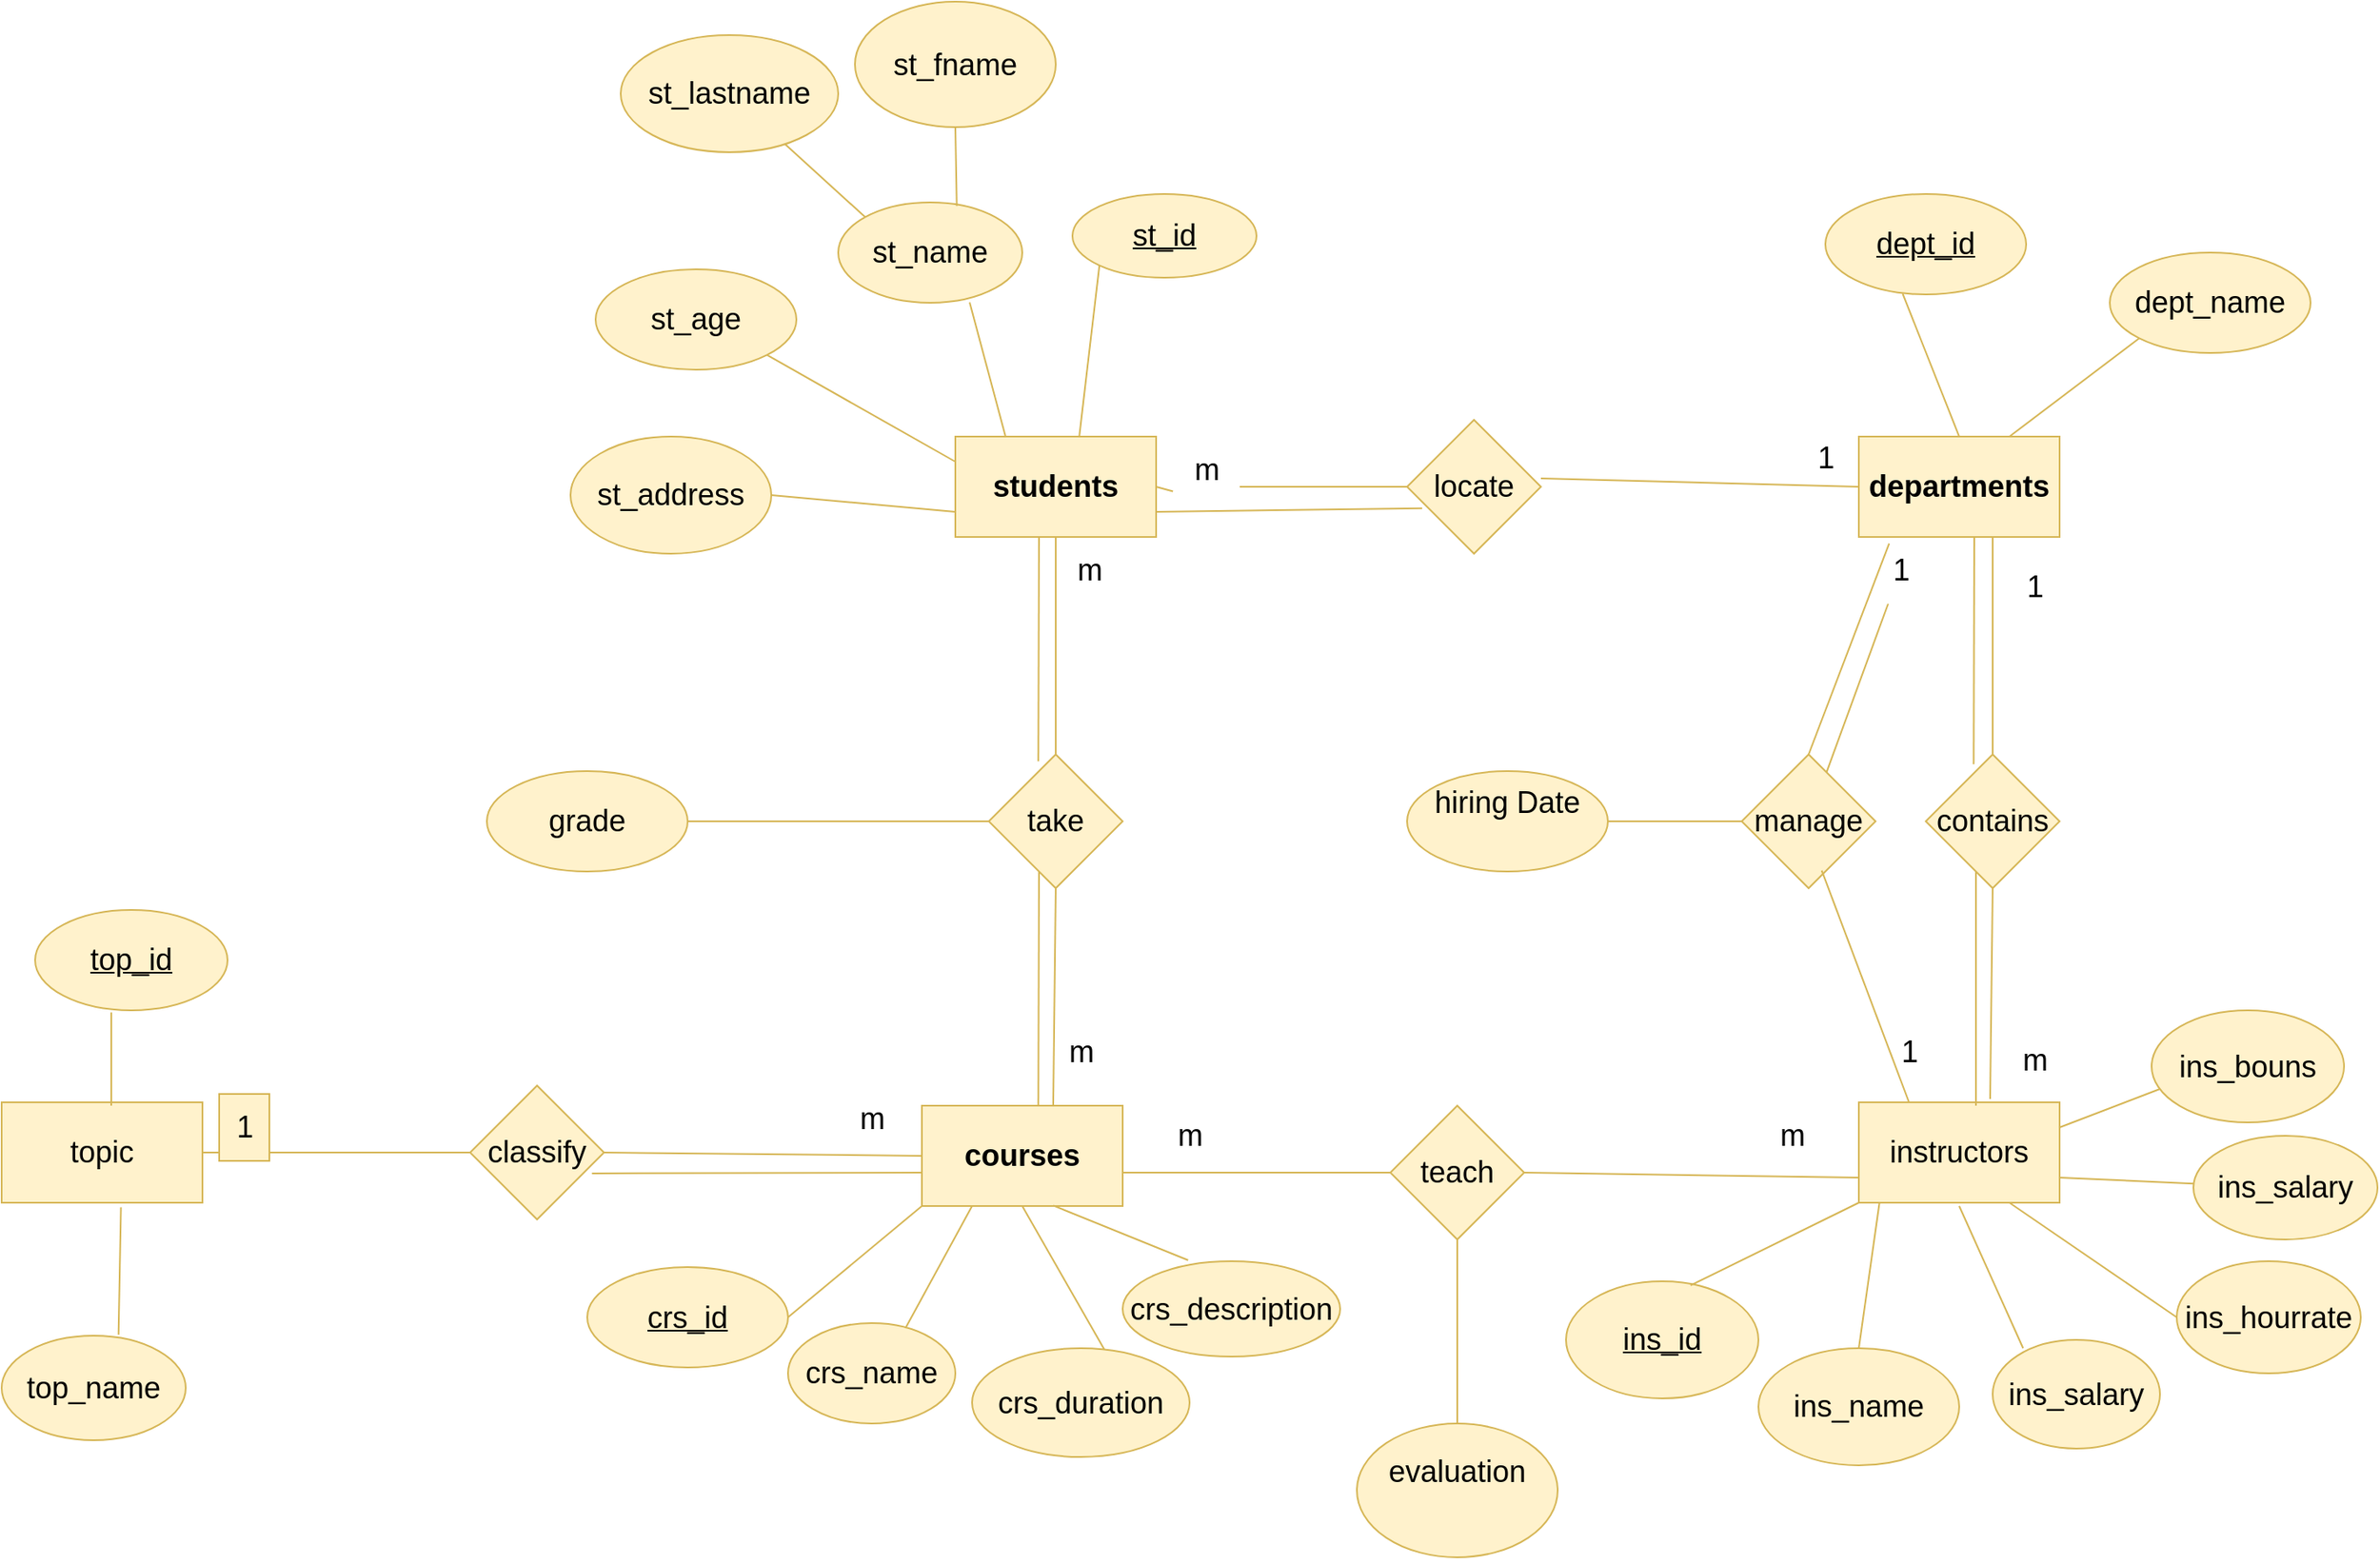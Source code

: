 <mxfile version="21.6.6" type="github">
  <diagram name="Page-1" id="f0Zp_-EydIwDWi3Y2i1f">
    <mxGraphModel dx="1642" dy="1534" grid="1" gridSize="10" guides="1" tooltips="1" connect="1" arrows="1" fold="1" page="1" pageScale="1" pageWidth="850" pageHeight="1100" math="0" shadow="0">
      <root>
        <mxCell id="0" />
        <mxCell id="1" parent="0" />
        <mxCell id="eWxijm7cbxG42qx3YV4Q-1" value="&lt;font style=&quot;font-size: 18px;&quot;&gt;&lt;b style=&quot;font-size: 18px;&quot;&gt;students&lt;/b&gt;&lt;/font&gt;" style="rounded=0;whiteSpace=wrap;html=1;fontSize=18;fillColor=#fff2cc;strokeColor=#d6b656;" parent="1" vertex="1">
          <mxGeometry x="60" y="120" width="120" height="60" as="geometry" />
        </mxCell>
        <mxCell id="eWxijm7cbxG42qx3YV4Q-2" value="&lt;font style=&quot;font-size: 18px;&quot;&gt;&lt;b style=&quot;font-size: 18px;&quot;&gt;departments&lt;/b&gt;&lt;/font&gt;" style="rounded=0;whiteSpace=wrap;html=1;fontSize=18;fillColor=#fff2cc;strokeColor=#d6b656;" parent="1" vertex="1">
          <mxGeometry x="600" y="120" width="120" height="60" as="geometry" />
        </mxCell>
        <mxCell id="eWxijm7cbxG42qx3YV4Q-3" value="st_address" style="ellipse;whiteSpace=wrap;html=1;fontSize=18;fillColor=#fff2cc;strokeColor=#d6b656;" parent="1" vertex="1">
          <mxGeometry x="-170" y="120" width="120" height="70" as="geometry" />
        </mxCell>
        <mxCell id="eWxijm7cbxG42qx3YV4Q-4" value="st_age" style="ellipse;whiteSpace=wrap;html=1;fontSize=18;fillColor=#fff2cc;strokeColor=#d6b656;" parent="1" vertex="1">
          <mxGeometry x="-155" y="20" width="120" height="60" as="geometry" />
        </mxCell>
        <mxCell id="eWxijm7cbxG42qx3YV4Q-5" value="st_fname" style="ellipse;whiteSpace=wrap;html=1;fontSize=18;fillColor=#fff2cc;strokeColor=#d6b656;" parent="1" vertex="1">
          <mxGeometry y="-140" width="120" height="75" as="geometry" />
        </mxCell>
        <mxCell id="eWxijm7cbxG42qx3YV4Q-6" value="st_lastname" style="ellipse;whiteSpace=wrap;html=1;fontSize=18;fillColor=#fff2cc;strokeColor=#d6b656;" parent="1" vertex="1">
          <mxGeometry x="-140" y="-120" width="130" height="70" as="geometry" />
        </mxCell>
        <mxCell id="eWxijm7cbxG42qx3YV4Q-7" value="st_name" style="ellipse;whiteSpace=wrap;html=1;fontSize=18;fillColor=#fff2cc;strokeColor=#d6b656;" parent="1" vertex="1">
          <mxGeometry x="-10" y="-20" width="110" height="60" as="geometry" />
        </mxCell>
        <mxCell id="eWxijm7cbxG42qx3YV4Q-8" value="&lt;u style=&quot;font-size: 18px;&quot;&gt;st_id&lt;/u&gt;" style="ellipse;whiteSpace=wrap;html=1;fontSize=18;fillColor=#fff2cc;strokeColor=#d6b656;" parent="1" vertex="1">
          <mxGeometry x="130" y="-25" width="110" height="50" as="geometry" />
        </mxCell>
        <mxCell id="eWxijm7cbxG42qx3YV4Q-9" value="" style="endArrow=none;html=1;rounded=0;exitX=1;exitY=0.5;exitDx=0;exitDy=0;entryX=0;entryY=0.75;entryDx=0;entryDy=0;fontSize=18;fillColor=#fff2cc;strokeColor=#d6b656;" parent="1" source="eWxijm7cbxG42qx3YV4Q-3" target="eWxijm7cbxG42qx3YV4Q-1" edge="1">
          <mxGeometry width="50" height="50" relative="1" as="geometry">
            <mxPoint x="10" y="190" as="sourcePoint" />
            <mxPoint x="60" y="140" as="targetPoint" />
          </mxGeometry>
        </mxCell>
        <mxCell id="eWxijm7cbxG42qx3YV4Q-10" value="" style="endArrow=none;html=1;rounded=0;exitX=1;exitY=1;exitDx=0;exitDy=0;entryX=0;entryY=0.25;entryDx=0;entryDy=0;fontSize=18;fillColor=#fff2cc;strokeColor=#d6b656;" parent="1" source="eWxijm7cbxG42qx3YV4Q-4" target="eWxijm7cbxG42qx3YV4Q-1" edge="1">
          <mxGeometry width="50" height="50" relative="1" as="geometry">
            <mxPoint x="-10" y="195" as="sourcePoint" />
            <mxPoint x="70" y="175" as="targetPoint" />
          </mxGeometry>
        </mxCell>
        <mxCell id="eWxijm7cbxG42qx3YV4Q-11" value="" style="endArrow=none;html=1;rounded=0;entryX=0;entryY=0;entryDx=0;entryDy=0;fontSize=18;fillColor=#fff2cc;strokeColor=#d6b656;" parent="1" source="eWxijm7cbxG42qx3YV4Q-6" target="eWxijm7cbxG42qx3YV4Q-7" edge="1">
          <mxGeometry width="50" height="50" relative="1" as="geometry">
            <mxPoint y="205" as="sourcePoint" />
            <mxPoint x="6" y="29" as="targetPoint" />
          </mxGeometry>
        </mxCell>
        <mxCell id="eWxijm7cbxG42qx3YV4Q-12" value="" style="endArrow=none;html=1;rounded=0;entryX=0.5;entryY=1;entryDx=0;entryDy=0;exitX=0.644;exitY=0.035;exitDx=0;exitDy=0;exitPerimeter=0;fontSize=18;fillColor=#fff2cc;strokeColor=#d6b656;" parent="1" source="eWxijm7cbxG42qx3YV4Q-7" target="eWxijm7cbxG42qx3YV4Q-5" edge="1">
          <mxGeometry width="50" height="50" relative="1" as="geometry">
            <mxPoint x="60" y="40" as="sourcePoint" />
            <mxPoint x="110" y="-10" as="targetPoint" />
          </mxGeometry>
        </mxCell>
        <mxCell id="eWxijm7cbxG42qx3YV4Q-13" value="" style="endArrow=none;html=1;rounded=0;exitX=0.25;exitY=0;exitDx=0;exitDy=0;entryX=0.714;entryY=0.995;entryDx=0;entryDy=0;entryPerimeter=0;fontSize=18;fillColor=#fff2cc;strokeColor=#d6b656;" parent="1" source="eWxijm7cbxG42qx3YV4Q-1" target="eWxijm7cbxG42qx3YV4Q-7" edge="1">
          <mxGeometry width="50" height="50" relative="1" as="geometry">
            <mxPoint x="20" y="130" as="sourcePoint" />
            <mxPoint x="70" y="80" as="targetPoint" />
          </mxGeometry>
        </mxCell>
        <mxCell id="eWxijm7cbxG42qx3YV4Q-14" value="" style="endArrow=none;html=1;rounded=0;exitX=0.617;exitY=0.004;exitDx=0;exitDy=0;exitPerimeter=0;entryX=0;entryY=1;entryDx=0;entryDy=0;fontSize=18;fillColor=#fff2cc;strokeColor=#d6b656;" parent="1" source="eWxijm7cbxG42qx3YV4Q-1" target="eWxijm7cbxG42qx3YV4Q-8" edge="1">
          <mxGeometry width="50" height="50" relative="1" as="geometry">
            <mxPoint x="140" y="110" as="sourcePoint" />
            <mxPoint x="190" y="60" as="targetPoint" />
          </mxGeometry>
        </mxCell>
        <mxCell id="eWxijm7cbxG42qx3YV4Q-15" value="&lt;u style=&quot;font-size: 18px;&quot;&gt;dept_id&lt;/u&gt;" style="ellipse;whiteSpace=wrap;html=1;fontSize=18;fillColor=#fff2cc;strokeColor=#d6b656;" parent="1" vertex="1">
          <mxGeometry x="580" y="-25" width="120" height="60" as="geometry" />
        </mxCell>
        <mxCell id="eWxijm7cbxG42qx3YV4Q-16" value="dept_name" style="ellipse;whiteSpace=wrap;html=1;fontSize=18;fillColor=#fff2cc;strokeColor=#d6b656;" parent="1" vertex="1">
          <mxGeometry x="750" y="10" width="120" height="60" as="geometry" />
        </mxCell>
        <mxCell id="eWxijm7cbxG42qx3YV4Q-17" value="" style="endArrow=none;html=1;rounded=0;exitX=0.5;exitY=0;exitDx=0;exitDy=0;entryX=0.385;entryY=0.992;entryDx=0;entryDy=0;entryPerimeter=0;fontSize=18;fillColor=#fff2cc;strokeColor=#d6b656;" parent="1" source="eWxijm7cbxG42qx3YV4Q-2" target="eWxijm7cbxG42qx3YV4Q-15" edge="1">
          <mxGeometry width="50" height="50" relative="1" as="geometry">
            <mxPoint x="570" y="80" as="sourcePoint" />
            <mxPoint x="620" y="30" as="targetPoint" />
          </mxGeometry>
        </mxCell>
        <mxCell id="eWxijm7cbxG42qx3YV4Q-18" value="" style="endArrow=none;html=1;rounded=0;entryX=0;entryY=1;entryDx=0;entryDy=0;exitX=0.75;exitY=0;exitDx=0;exitDy=0;fontSize=18;fillColor=#fff2cc;strokeColor=#d6b656;" parent="1" source="eWxijm7cbxG42qx3YV4Q-2" target="eWxijm7cbxG42qx3YV4Q-16" edge="1">
          <mxGeometry width="50" height="50" relative="1" as="geometry">
            <mxPoint x="710" y="120" as="sourcePoint" />
            <mxPoint x="760" y="70" as="targetPoint" />
          </mxGeometry>
        </mxCell>
        <mxCell id="eWxijm7cbxG42qx3YV4Q-19" value="&lt;font style=&quot;font-size: 18px;&quot;&gt;&lt;b style=&quot;font-size: 18px;&quot;&gt;courses&lt;/b&gt;&lt;/font&gt;" style="rounded=0;whiteSpace=wrap;html=1;fontSize=18;fillColor=#fff2cc;strokeColor=#d6b656;" parent="1" vertex="1">
          <mxGeometry x="40" y="520" width="120" height="60" as="geometry" />
        </mxCell>
        <mxCell id="eWxijm7cbxG42qx3YV4Q-20" value="&lt;u style=&quot;font-size: 18px;&quot;&gt;crs_id&lt;/u&gt;" style="ellipse;whiteSpace=wrap;html=1;fontSize=18;fillColor=#fff2cc;strokeColor=#d6b656;" parent="1" vertex="1">
          <mxGeometry x="-160" y="616.5" width="120" height="60" as="geometry" />
        </mxCell>
        <mxCell id="eWxijm7cbxG42qx3YV4Q-21" value="crs_name" style="ellipse;whiteSpace=wrap;html=1;fontSize=18;fillColor=#fff2cc;strokeColor=#d6b656;" parent="1" vertex="1">
          <mxGeometry x="-40" y="650" width="100" height="60" as="geometry" />
        </mxCell>
        <mxCell id="eWxijm7cbxG42qx3YV4Q-22" value="crs_duration" style="ellipse;whiteSpace=wrap;html=1;fontSize=18;fillColor=#fff2cc;strokeColor=#d6b656;" parent="1" vertex="1">
          <mxGeometry x="70" y="665" width="130" height="65" as="geometry" />
        </mxCell>
        <mxCell id="eWxijm7cbxG42qx3YV4Q-23" value="crs_description" style="ellipse;whiteSpace=wrap;html=1;fontSize=18;fillColor=#fff2cc;strokeColor=#d6b656;" parent="1" vertex="1">
          <mxGeometry x="160" y="613" width="130" height="57" as="geometry" />
        </mxCell>
        <mxCell id="eWxijm7cbxG42qx3YV4Q-24" value="" style="endArrow=none;html=1;rounded=0;exitX=1;exitY=0.5;exitDx=0;exitDy=0;entryX=0;entryY=1;entryDx=0;entryDy=0;fontSize=18;fillColor=#fff2cc;strokeColor=#d6b656;" parent="1" source="eWxijm7cbxG42qx3YV4Q-20" target="eWxijm7cbxG42qx3YV4Q-19" edge="1">
          <mxGeometry width="50" height="50" relative="1" as="geometry">
            <mxPoint y="590" as="sourcePoint" />
            <mxPoint x="50" y="540" as="targetPoint" />
          </mxGeometry>
        </mxCell>
        <mxCell id="eWxijm7cbxG42qx3YV4Q-25" value="" style="endArrow=none;html=1;rounded=0;entryX=0.25;entryY=1;entryDx=0;entryDy=0;exitX=0.702;exitY=0.05;exitDx=0;exitDy=0;exitPerimeter=0;fontSize=18;fillColor=#fff2cc;strokeColor=#d6b656;" parent="1" source="eWxijm7cbxG42qx3YV4Q-21" target="eWxijm7cbxG42qx3YV4Q-19" edge="1">
          <mxGeometry width="50" height="50" relative="1" as="geometry">
            <mxPoint x="-50" y="640" as="sourcePoint" />
            <mxPoint y="590" as="targetPoint" />
          </mxGeometry>
        </mxCell>
        <mxCell id="eWxijm7cbxG42qx3YV4Q-26" value="" style="endArrow=none;html=1;rounded=0;entryX=0.5;entryY=1;entryDx=0;entryDy=0;exitX=0.608;exitY=0.012;exitDx=0;exitDy=0;exitPerimeter=0;fontSize=18;fillColor=#fff2cc;strokeColor=#d6b656;" parent="1" source="eWxijm7cbxG42qx3YV4Q-22" target="eWxijm7cbxG42qx3YV4Q-19" edge="1">
          <mxGeometry width="50" height="50" relative="1" as="geometry">
            <mxPoint x="50" y="680" as="sourcePoint" />
            <mxPoint x="100" y="630" as="targetPoint" />
          </mxGeometry>
        </mxCell>
        <mxCell id="eWxijm7cbxG42qx3YV4Q-27" value="" style="endArrow=none;html=1;rounded=0;exitX=0.301;exitY=-0.011;exitDx=0;exitDy=0;exitPerimeter=0;entryX=0.654;entryY=0.995;entryDx=0;entryDy=0;entryPerimeter=0;fontSize=18;fillColor=#fff2cc;strokeColor=#d6b656;" parent="1" source="eWxijm7cbxG42qx3YV4Q-23" target="eWxijm7cbxG42qx3YV4Q-19" edge="1">
          <mxGeometry width="50" height="50" relative="1" as="geometry">
            <mxPoint x="80" y="630" as="sourcePoint" />
            <mxPoint x="130" y="580" as="targetPoint" />
          </mxGeometry>
        </mxCell>
        <mxCell id="eWxijm7cbxG42qx3YV4Q-28" value="take" style="rhombus;whiteSpace=wrap;html=1;fontSize=18;fillColor=#fff2cc;strokeColor=#d6b656;" parent="1" vertex="1">
          <mxGeometry x="80" y="310" width="80" height="80" as="geometry" />
        </mxCell>
        <mxCell id="eWxijm7cbxG42qx3YV4Q-29" value="" style="endArrow=none;html=1;rounded=0;exitX=0.5;exitY=0;exitDx=0;exitDy=0;fontSize=18;fillColor=#fff2cc;strokeColor=#d6b656;" parent="1" source="eWxijm7cbxG42qx3YV4Q-28" edge="1">
          <mxGeometry width="50" height="50" relative="1" as="geometry">
            <mxPoint x="70" y="230" as="sourcePoint" />
            <mxPoint x="120" y="180" as="targetPoint" />
          </mxGeometry>
        </mxCell>
        <mxCell id="eWxijm7cbxG42qx3YV4Q-30" value="" style="endArrow=none;html=1;rounded=0;exitX=0.654;exitY=0.009;exitDx=0;exitDy=0;exitPerimeter=0;entryX=0.5;entryY=1;entryDx=0;entryDy=0;fontSize=18;fillColor=#fff2cc;strokeColor=#d6b656;" parent="1" source="eWxijm7cbxG42qx3YV4Q-19" target="eWxijm7cbxG42qx3YV4Q-28" edge="1">
          <mxGeometry width="50" height="50" relative="1" as="geometry">
            <mxPoint x="60" y="440" as="sourcePoint" />
            <mxPoint x="110" y="390" as="targetPoint" />
          </mxGeometry>
        </mxCell>
        <mxCell id="eWxijm7cbxG42qx3YV4Q-31" value="m" style="text;html=1;align=center;verticalAlign=middle;resizable=0;points=[];autosize=1;fontSize=18;" parent="1" vertex="1">
          <mxGeometry x="115" y="468" width="40" height="40" as="geometry" />
        </mxCell>
        <mxCell id="eWxijm7cbxG42qx3YV4Q-32" value="m" style="text;html=1;align=center;verticalAlign=middle;resizable=0;points=[];autosize=1;fontSize=18;" parent="1" vertex="1">
          <mxGeometry x="120" y="180" width="40" height="40" as="geometry" />
        </mxCell>
        <mxCell id="eWxijm7cbxG42qx3YV4Q-33" value="grade" style="ellipse;whiteSpace=wrap;html=1;fontSize=18;fillColor=#fff2cc;strokeColor=#d6b656;" parent="1" vertex="1">
          <mxGeometry x="-220" y="320" width="120" height="60" as="geometry" />
        </mxCell>
        <mxCell id="eWxijm7cbxG42qx3YV4Q-34" value="" style="endArrow=none;html=1;rounded=0;entryX=0;entryY=0.5;entryDx=0;entryDy=0;exitX=1;exitY=0.5;exitDx=0;exitDy=0;fontSize=18;fillColor=#fff2cc;strokeColor=#d6b656;" parent="1" source="eWxijm7cbxG42qx3YV4Q-33" target="eWxijm7cbxG42qx3YV4Q-28" edge="1">
          <mxGeometry width="50" height="50" relative="1" as="geometry">
            <mxPoint x="-100" y="360" as="sourcePoint" />
            <mxPoint x="-50" y="310" as="targetPoint" />
          </mxGeometry>
        </mxCell>
        <mxCell id="eWxijm7cbxG42qx3YV4Q-35" value="instructors" style="rounded=0;whiteSpace=wrap;html=1;fontSize=18;fillColor=#fff2cc;strokeColor=#d6b656;" parent="1" vertex="1">
          <mxGeometry x="600" y="518" width="120" height="60" as="geometry" />
        </mxCell>
        <mxCell id="eWxijm7cbxG42qx3YV4Q-36" value="&lt;u style=&quot;font-size: 18px;&quot;&gt;ins_id&lt;/u&gt;" style="ellipse;whiteSpace=wrap;html=1;fontSize=18;fillColor=#fff2cc;strokeColor=#d6b656;" parent="1" vertex="1">
          <mxGeometry x="425" y="625" width="115" height="70" as="geometry" />
        </mxCell>
        <mxCell id="eWxijm7cbxG42qx3YV4Q-37" value="ins_name" style="ellipse;whiteSpace=wrap;html=1;fontSize=18;fillColor=#fff2cc;strokeColor=#d6b656;" parent="1" vertex="1">
          <mxGeometry x="540" y="665" width="120" height="70" as="geometry" />
        </mxCell>
        <mxCell id="eWxijm7cbxG42qx3YV4Q-38" value="ins_salary" style="ellipse;whiteSpace=wrap;html=1;fontSize=18;fillColor=#fff2cc;strokeColor=#d6b656;" parent="1" vertex="1">
          <mxGeometry x="800" y="538" width="110" height="62" as="geometry" />
        </mxCell>
        <mxCell id="eWxijm7cbxG42qx3YV4Q-39" value="ins_bouns" style="ellipse;whiteSpace=wrap;html=1;fontSize=18;fillColor=#fff2cc;strokeColor=#d6b656;" parent="1" vertex="1">
          <mxGeometry x="775" y="463" width="115" height="67" as="geometry" />
        </mxCell>
        <mxCell id="eWxijm7cbxG42qx3YV4Q-40" value="ins_hourrate" style="ellipse;whiteSpace=wrap;html=1;fontSize=18;fillColor=#fff2cc;strokeColor=#d6b656;" parent="1" vertex="1">
          <mxGeometry x="790" y="613" width="110" height="67" as="geometry" />
        </mxCell>
        <mxCell id="eWxijm7cbxG42qx3YV4Q-41" value="ins_salary" style="ellipse;whiteSpace=wrap;html=1;fontSize=18;fillColor=#fff2cc;strokeColor=#d6b656;" parent="1" vertex="1">
          <mxGeometry x="680" y="660" width="100" height="65" as="geometry" />
        </mxCell>
        <mxCell id="eWxijm7cbxG42qx3YV4Q-43" value="" style="endArrow=none;html=1;rounded=0;exitX=0.647;exitY=0.035;exitDx=0;exitDy=0;exitPerimeter=0;entryX=0;entryY=1;entryDx=0;entryDy=0;fontSize=18;fillColor=#fff2cc;strokeColor=#d6b656;" parent="1" source="eWxijm7cbxG42qx3YV4Q-36" target="eWxijm7cbxG42qx3YV4Q-35" edge="1">
          <mxGeometry width="50" height="50" relative="1" as="geometry">
            <mxPoint x="550" y="610" as="sourcePoint" />
            <mxPoint x="600" y="560" as="targetPoint" />
          </mxGeometry>
        </mxCell>
        <mxCell id="eWxijm7cbxG42qx3YV4Q-44" value="" style="endArrow=none;html=1;rounded=0;entryX=0.103;entryY=0.998;entryDx=0;entryDy=0;entryPerimeter=0;exitX=0.5;exitY=0;exitDx=0;exitDy=0;fontSize=18;fillColor=#fff2cc;strokeColor=#d6b656;" parent="1" source="eWxijm7cbxG42qx3YV4Q-37" target="eWxijm7cbxG42qx3YV4Q-35" edge="1">
          <mxGeometry width="50" height="50" relative="1" as="geometry">
            <mxPoint x="600" y="660" as="sourcePoint" />
            <mxPoint x="650" y="620" as="targetPoint" />
          </mxGeometry>
        </mxCell>
        <mxCell id="eWxijm7cbxG42qx3YV4Q-45" value="" style="endArrow=none;html=1;rounded=0;exitX=0.182;exitY=0.077;exitDx=0;exitDy=0;exitPerimeter=0;fontSize=18;fillColor=#fff2cc;strokeColor=#d6b656;" parent="1" source="eWxijm7cbxG42qx3YV4Q-41" edge="1">
          <mxGeometry width="50" height="50" relative="1" as="geometry">
            <mxPoint x="610" y="630" as="sourcePoint" />
            <mxPoint x="660" y="580" as="targetPoint" />
          </mxGeometry>
        </mxCell>
        <mxCell id="eWxijm7cbxG42qx3YV4Q-46" value="" style="endArrow=none;html=1;rounded=0;exitX=0;exitY=0.5;exitDx=0;exitDy=0;entryX=0.75;entryY=1;entryDx=0;entryDy=0;fontSize=18;fillColor=#fff2cc;strokeColor=#d6b656;" parent="1" source="eWxijm7cbxG42qx3YV4Q-40" target="eWxijm7cbxG42qx3YV4Q-35" edge="1">
          <mxGeometry width="50" height="50" relative="1" as="geometry">
            <mxPoint x="660" y="630" as="sourcePoint" />
            <mxPoint x="710" y="580" as="targetPoint" />
          </mxGeometry>
        </mxCell>
        <mxCell id="eWxijm7cbxG42qx3YV4Q-47" value="" style="endArrow=none;html=1;rounded=0;exitX=1;exitY=0.25;exitDx=0;exitDy=0;fontSize=18;fillColor=#fff2cc;strokeColor=#d6b656;" parent="1" source="eWxijm7cbxG42qx3YV4Q-35" edge="1">
          <mxGeometry width="50" height="50" relative="1" as="geometry">
            <mxPoint x="730" y="560" as="sourcePoint" />
            <mxPoint x="780" y="510" as="targetPoint" />
          </mxGeometry>
        </mxCell>
        <mxCell id="eWxijm7cbxG42qx3YV4Q-48" value="" style="endArrow=none;html=1;rounded=0;entryX=1;entryY=0.75;entryDx=0;entryDy=0;fontSize=18;fillColor=#fff2cc;strokeColor=#d6b656;" parent="1" source="eWxijm7cbxG42qx3YV4Q-38" target="eWxijm7cbxG42qx3YV4Q-35" edge="1">
          <mxGeometry width="50" height="50" relative="1" as="geometry">
            <mxPoint x="739.289" y="619" as="sourcePoint" />
            <mxPoint x="739.289" y="569" as="targetPoint" />
          </mxGeometry>
        </mxCell>
        <mxCell id="eWxijm7cbxG42qx3YV4Q-49" value="" style="endArrow=none;html=1;rounded=0;exitX=0.5;exitY=0;exitDx=0;exitDy=0;fontSize=18;fillColor=#fff2cc;strokeColor=#d6b656;" parent="1" source="eWxijm7cbxG42qx3YV4Q-50" edge="1">
          <mxGeometry width="50" height="50" relative="1" as="geometry">
            <mxPoint x="673" y="310" as="sourcePoint" />
            <mxPoint x="680" y="180" as="targetPoint" />
          </mxGeometry>
        </mxCell>
        <mxCell id="eWxijm7cbxG42qx3YV4Q-50" value="contains" style="rhombus;whiteSpace=wrap;html=1;fontSize=18;fillColor=#fff2cc;strokeColor=#d6b656;" parent="1" vertex="1">
          <mxGeometry x="640" y="310" width="80" height="80" as="geometry" />
        </mxCell>
        <mxCell id="eWxijm7cbxG42qx3YV4Q-51" value="" style="endArrow=none;html=1;rounded=0;exitX=0.654;exitY=-0.033;exitDx=0;exitDy=0;entryX=0.5;entryY=1;entryDx=0;entryDy=0;exitPerimeter=0;fontSize=18;fillColor=#fff2cc;strokeColor=#d6b656;" parent="1" source="eWxijm7cbxG42qx3YV4Q-35" target="eWxijm7cbxG42qx3YV4Q-50" edge="1">
          <mxGeometry width="50" height="50" relative="1" as="geometry">
            <mxPoint x="640" y="440" as="sourcePoint" />
            <mxPoint x="690" y="390" as="targetPoint" />
          </mxGeometry>
        </mxCell>
        <mxCell id="eWxijm7cbxG42qx3YV4Q-52" value="m" style="text;html=1;align=center;verticalAlign=middle;resizable=0;points=[];autosize=1;fontSize=18;" parent="1" vertex="1">
          <mxGeometry x="685" y="473" width="40" height="40" as="geometry" />
        </mxCell>
        <mxCell id="eWxijm7cbxG42qx3YV4Q-53" value="1" style="text;html=1;align=center;verticalAlign=middle;resizable=0;points=[];autosize=1;fontSize=18;" parent="1" vertex="1">
          <mxGeometry x="690" y="190" width="30" height="40" as="geometry" />
        </mxCell>
        <mxCell id="eWxijm7cbxG42qx3YV4Q-54" value="teach" style="rhombus;whiteSpace=wrap;html=1;fontSize=18;fillColor=#fff2cc;strokeColor=#d6b656;" parent="1" vertex="1">
          <mxGeometry x="320" y="520" width="80" height="80" as="geometry" />
        </mxCell>
        <mxCell id="eWxijm7cbxG42qx3YV4Q-55" value="" style="endArrow=none;html=1;rounded=0;entryX=0;entryY=0.5;entryDx=0;entryDy=0;fontSize=18;fillColor=#fff2cc;strokeColor=#d6b656;" parent="1" target="eWxijm7cbxG42qx3YV4Q-54" edge="1">
          <mxGeometry width="50" height="50" relative="1" as="geometry">
            <mxPoint x="160" y="560" as="sourcePoint" />
            <mxPoint x="210" y="510" as="targetPoint" />
          </mxGeometry>
        </mxCell>
        <mxCell id="eWxijm7cbxG42qx3YV4Q-57" value="" style="endArrow=none;html=1;rounded=0;exitX=1;exitY=0.5;exitDx=0;exitDy=0;entryX=0;entryY=0.75;entryDx=0;entryDy=0;fontSize=18;fillColor=#fff2cc;strokeColor=#d6b656;" parent="1" source="eWxijm7cbxG42qx3YV4Q-54" target="eWxijm7cbxG42qx3YV4Q-35" edge="1">
          <mxGeometry width="50" height="50" relative="1" as="geometry">
            <mxPoint x="420" y="550" as="sourcePoint" />
            <mxPoint x="470" y="500" as="targetPoint" />
          </mxGeometry>
        </mxCell>
        <mxCell id="eWxijm7cbxG42qx3YV4Q-58" value="m" style="text;html=1;align=center;verticalAlign=middle;resizable=0;points=[];autosize=1;fontSize=18;" parent="1" vertex="1">
          <mxGeometry x="180" y="518" width="40" height="40" as="geometry" />
        </mxCell>
        <mxCell id="eWxijm7cbxG42qx3YV4Q-59" value="m" style="text;html=1;align=center;verticalAlign=middle;resizable=0;points=[];autosize=1;fontSize=18;direction=south;" parent="1" vertex="1">
          <mxGeometry x="540" y="518" width="40" height="40" as="geometry" />
        </mxCell>
        <mxCell id="eWxijm7cbxG42qx3YV4Q-60" value="" style="endArrow=none;html=1;rounded=0;exitX=0.5;exitY=0;exitDx=0;exitDy=0;entryX=0.5;entryY=1;entryDx=0;entryDy=0;fontSize=18;fillColor=#fff2cc;strokeColor=#d6b656;" parent="1" source="eWxijm7cbxG42qx3YV4Q-61" target="eWxijm7cbxG42qx3YV4Q-54" edge="1">
          <mxGeometry width="50" height="50" relative="1" as="geometry">
            <mxPoint x="320" y="650" as="sourcePoint" />
            <mxPoint x="370" y="600" as="targetPoint" />
          </mxGeometry>
        </mxCell>
        <mxCell id="eWxijm7cbxG42qx3YV4Q-61" value="&#xa;&lt;b id=&quot;docs-internal-guid-f53498e3-7fff-ae79-9f51-f4895790f81a&quot; style=&quot;font-weight: normal; font-size: 18px;&quot;&gt;&lt;span style=&quot;font-size: 18px; font-family: Arial, sans-serif; color: rgb(0, 0, 0); background-color: transparent; font-weight: 400; font-style: normal; font-variant: normal; text-decoration: none; vertical-align: baseline;&quot;&gt;evaluation&lt;/span&gt;&lt;/b&gt;&#xa;&#xa;" style="ellipse;whiteSpace=wrap;html=1;fontSize=18;fillColor=#fff2cc;strokeColor=#d6b656;" parent="1" vertex="1">
          <mxGeometry x="300" y="710" width="120" height="80" as="geometry" />
        </mxCell>
        <mxCell id="eWxijm7cbxG42qx3YV4Q-62" value="classify" style="rhombus;whiteSpace=wrap;html=1;fontSize=18;fillColor=#fff2cc;strokeColor=#d6b656;" parent="1" vertex="1">
          <mxGeometry x="-230" y="508" width="80" height="80" as="geometry" />
        </mxCell>
        <mxCell id="eWxijm7cbxG42qx3YV4Q-63" value="topic" style="rounded=0;whiteSpace=wrap;html=1;fontSize=18;fillColor=#fff2cc;strokeColor=#d6b656;" parent="1" vertex="1">
          <mxGeometry x="-510" y="518" width="120" height="60" as="geometry" />
        </mxCell>
        <mxCell id="eWxijm7cbxG42qx3YV4Q-64" value="" style="endArrow=none;html=1;rounded=0;exitX=1;exitY=0.5;exitDx=0;exitDy=0;entryX=0;entryY=0.5;entryDx=0;entryDy=0;fontSize=18;fillColor=#fff2cc;strokeColor=#d6b656;" parent="1" source="eWxijm7cbxG42qx3YV4Q-62" target="eWxijm7cbxG42qx3YV4Q-19" edge="1">
          <mxGeometry width="50" height="50" relative="1" as="geometry">
            <mxPoint x="80" y="520" as="sourcePoint" />
            <mxPoint x="130" y="470" as="targetPoint" />
          </mxGeometry>
        </mxCell>
        <mxCell id="eWxijm7cbxG42qx3YV4Q-65" value="" style="endArrow=none;html=1;rounded=0;exitX=1;exitY=0.5;exitDx=0;exitDy=0;entryX=0;entryY=0.5;entryDx=0;entryDy=0;fontSize=18;fillColor=#fff2cc;strokeColor=#d6b656;" parent="1" source="eWxijm7cbxG42qx3YV4Q-63" target="eWxijm7cbxG42qx3YV4Q-62" edge="1">
          <mxGeometry width="50" height="50" relative="1" as="geometry">
            <mxPoint x="80" y="520" as="sourcePoint" />
            <mxPoint x="130" y="470" as="targetPoint" />
          </mxGeometry>
        </mxCell>
        <mxCell id="eWxijm7cbxG42qx3YV4Q-66" value="&lt;u style=&quot;font-size: 18px;&quot;&gt;top_id&lt;/u&gt;" style="ellipse;whiteSpace=wrap;html=1;fontSize=18;fillColor=#fff2cc;strokeColor=#d6b656;" parent="1" vertex="1">
          <mxGeometry x="-490" y="403" width="115" height="60" as="geometry" />
        </mxCell>
        <mxCell id="eWxijm7cbxG42qx3YV4Q-67" value="top_name" style="ellipse;whiteSpace=wrap;html=1;fontSize=18;fillColor=#fff2cc;strokeColor=#d6b656;" parent="1" vertex="1">
          <mxGeometry x="-510" y="657.5" width="110" height="62.5" as="geometry" />
        </mxCell>
        <mxCell id="eWxijm7cbxG42qx3YV4Q-68" value="" style="endArrow=none;html=1;rounded=0;entryX=0.396;entryY=1.021;entryDx=0;entryDy=0;entryPerimeter=0;exitX=0.546;exitY=0.033;exitDx=0;exitDy=0;exitPerimeter=0;fontSize=18;fillColor=#fff2cc;strokeColor=#d6b656;" parent="1" source="eWxijm7cbxG42qx3YV4Q-63" target="eWxijm7cbxG42qx3YV4Q-66" edge="1">
          <mxGeometry width="50" height="50" relative="1" as="geometry">
            <mxPoint x="-444" y="510" as="sourcePoint" />
            <mxPoint x="-450" y="450" as="targetPoint" />
          </mxGeometry>
        </mxCell>
        <mxCell id="eWxijm7cbxG42qx3YV4Q-70" value="" style="endArrow=none;html=1;rounded=0;exitX=0.635;exitY=-0.009;exitDx=0;exitDy=0;exitPerimeter=0;entryX=0.594;entryY=1.046;entryDx=0;entryDy=0;entryPerimeter=0;fontSize=18;fillColor=#fff2cc;strokeColor=#d6b656;" parent="1" source="eWxijm7cbxG42qx3YV4Q-67" target="eWxijm7cbxG42qx3YV4Q-63" edge="1">
          <mxGeometry width="50" height="50" relative="1" as="geometry">
            <mxPoint x="-440" y="528" as="sourcePoint" />
            <mxPoint x="-440" y="580" as="targetPoint" />
          </mxGeometry>
        </mxCell>
        <mxCell id="eWxijm7cbxG42qx3YV4Q-73" value="1" style="text;html=1;align=center;verticalAlign=middle;resizable=0;points=[];autosize=1;strokeColor=#d6b656;fillColor=#fff2cc;fontSize=18;" parent="1" vertex="1">
          <mxGeometry x="-380" y="513" width="30" height="40" as="geometry" />
        </mxCell>
        <mxCell id="eWxijm7cbxG42qx3YV4Q-74" value="m" style="text;html=1;align=center;verticalAlign=middle;resizable=0;points=[];autosize=1;fontSize=18;" parent="1" vertex="1">
          <mxGeometry x="-10" y="508" width="40" height="40" as="geometry" />
        </mxCell>
        <mxCell id="eWxijm7cbxG42qx3YV4Q-75" value="manage" style="rhombus;whiteSpace=wrap;html=1;fontSize=18;fillColor=#fff2cc;strokeColor=#d6b656;" parent="1" vertex="1">
          <mxGeometry x="530" y="310" width="80" height="80" as="geometry" />
        </mxCell>
        <mxCell id="eWxijm7cbxG42qx3YV4Q-76" value="" style="endArrow=none;html=1;rounded=0;entryX=0.151;entryY=1.065;entryDx=0;entryDy=0;entryPerimeter=0;exitX=0.5;exitY=0;exitDx=0;exitDy=0;fontSize=18;fillColor=#fff2cc;strokeColor=#d6b656;" parent="1" source="eWxijm7cbxG42qx3YV4Q-75" target="eWxijm7cbxG42qx3YV4Q-2" edge="1">
          <mxGeometry width="50" height="50" relative="1" as="geometry">
            <mxPoint x="570" y="260" as="sourcePoint" />
            <mxPoint x="620" y="210" as="targetPoint" />
          </mxGeometry>
        </mxCell>
        <mxCell id="eWxijm7cbxG42qx3YV4Q-77" value="" style="endArrow=none;html=1;rounded=0;entryX=0.25;entryY=1;entryDx=0;entryDy=0;fontSize=18;fillColor=#fff2cc;strokeColor=#d6b656;" parent="1" source="eWxijm7cbxG42qx3YV4Q-80" target="eWxijm7cbxG42qx3YV4Q-2" edge="1">
          <mxGeometry width="50" height="50" relative="1" as="geometry">
            <mxPoint x="510" y="450" as="sourcePoint" />
            <mxPoint x="560" y="400" as="targetPoint" />
          </mxGeometry>
        </mxCell>
        <mxCell id="eWxijm7cbxG42qx3YV4Q-78" value="" style="endArrow=none;html=1;rounded=0;entryX=0.598;entryY=0.868;entryDx=0;entryDy=0;exitX=0.25;exitY=0;exitDx=0;exitDy=0;entryPerimeter=0;fontSize=18;fillColor=#fff2cc;strokeColor=#d6b656;" parent="1" source="eWxijm7cbxG42qx3YV4Q-35" target="eWxijm7cbxG42qx3YV4Q-75" edge="1">
          <mxGeometry width="50" height="50" relative="1" as="geometry">
            <mxPoint x="630" y="510" as="sourcePoint" />
            <mxPoint x="590" y="410" as="targetPoint" />
          </mxGeometry>
        </mxCell>
        <mxCell id="eWxijm7cbxG42qx3YV4Q-79" value="1" style="text;html=1;align=center;verticalAlign=middle;resizable=0;points=[];autosize=1;fontSize=18;" parent="1" vertex="1">
          <mxGeometry x="615" y="468" width="30" height="40" as="geometry" />
        </mxCell>
        <mxCell id="eWxijm7cbxG42qx3YV4Q-81" value="&#xa;&lt;b id=&quot;docs-internal-guid-b247bb16-7fff-cc0a-15b0-750816887b6c&quot; style=&quot;font-weight: normal; font-size: 18px;&quot;&gt;&lt;span style=&quot;font-size: 18px; font-family: Arial, sans-serif; color: rgb(0, 0, 0); background-color: transparent; font-weight: 400; font-style: normal; font-variant: normal; text-decoration: none; vertical-align: baseline;&quot;&gt;hiring Date&lt;/span&gt;&lt;/b&gt;&#xa;&#xa;" style="ellipse;whiteSpace=wrap;html=1;fontSize=18;fillColor=#fff2cc;strokeColor=#d6b656;" parent="1" vertex="1">
          <mxGeometry x="330" y="320" width="120" height="60" as="geometry" />
        </mxCell>
        <mxCell id="eWxijm7cbxG42qx3YV4Q-82" value="" style="endArrow=none;html=1;rounded=0;exitX=1;exitY=0.5;exitDx=0;exitDy=0;fontSize=18;fillColor=#fff2cc;strokeColor=#d6b656;" parent="1" source="eWxijm7cbxG42qx3YV4Q-81" edge="1">
          <mxGeometry width="50" height="50" relative="1" as="geometry">
            <mxPoint x="480" y="400" as="sourcePoint" />
            <mxPoint x="530" y="350" as="targetPoint" />
          </mxGeometry>
        </mxCell>
        <mxCell id="eWxijm7cbxG42qx3YV4Q-83" value="locate" style="rhombus;whiteSpace=wrap;html=1;fontSize=18;fillColor=#fff2cc;strokeColor=#d6b656;" parent="1" vertex="1">
          <mxGeometry x="330" y="110" width="80" height="80" as="geometry" />
        </mxCell>
        <mxCell id="eWxijm7cbxG42qx3YV4Q-84" value="" style="endArrow=none;html=1;rounded=0;entryX=0;entryY=0.5;entryDx=0;entryDy=0;fontSize=18;fillColor=#fff2cc;strokeColor=#d6b656;exitX=1;exitY=0.75;exitDx=0;exitDy=0;exitPerimeter=0;" parent="1" source="eWxijm7cbxG42qx3YV4Q-86" target="eWxijm7cbxG42qx3YV4Q-83" edge="1">
          <mxGeometry width="50" height="50" relative="1" as="geometry">
            <mxPoint x="180" y="150" as="sourcePoint" />
            <mxPoint x="230" y="100" as="targetPoint" />
          </mxGeometry>
        </mxCell>
        <mxCell id="eWxijm7cbxG42qx3YV4Q-85" value="" style="endArrow=none;html=1;rounded=0;entryX=0;entryY=0.5;entryDx=0;entryDy=0;entryPerimeter=0;exitX=1;exitY=0.438;exitDx=0;exitDy=0;exitPerimeter=0;fontSize=18;fillColor=#fff2cc;strokeColor=#d6b656;" parent="1" source="eWxijm7cbxG42qx3YV4Q-83" target="eWxijm7cbxG42qx3YV4Q-2" edge="1">
          <mxGeometry width="50" height="50" relative="1" as="geometry">
            <mxPoint x="410" y="160" as="sourcePoint" />
            <mxPoint x="460" y="110" as="targetPoint" />
          </mxGeometry>
        </mxCell>
        <mxCell id="eWxijm7cbxG42qx3YV4Q-87" value="1" style="text;html=1;align=center;verticalAlign=middle;resizable=0;points=[];autosize=1;fontSize=18;" parent="1" vertex="1">
          <mxGeometry x="565" y="113" width="30" height="40" as="geometry" />
        </mxCell>
        <mxCell id="eWxijm7cbxG42qx3YV4Q-88" value="" style="endArrow=none;html=1;rounded=0;entryX=0.113;entryY=0.661;entryDx=0;entryDy=0;exitX=1;exitY=0.75;exitDx=0;exitDy=0;entryPerimeter=0;fontSize=18;fillColor=#fff2cc;strokeColor=#d6b656;" parent="1" source="eWxijm7cbxG42qx3YV4Q-1" target="eWxijm7cbxG42qx3YV4Q-83" edge="1">
          <mxGeometry width="50" height="50" relative="1" as="geometry">
            <mxPoint x="230" y="260" as="sourcePoint" />
            <mxPoint x="280" y="210" as="targetPoint" />
          </mxGeometry>
        </mxCell>
        <mxCell id="eWxijm7cbxG42qx3YV4Q-89" value="" style="endArrow=none;html=1;rounded=0;exitX=0.37;exitY=0.052;exitDx=0;exitDy=0;exitPerimeter=0;fontSize=18;fillColor=#fff2cc;strokeColor=#d6b656;" parent="1" source="eWxijm7cbxG42qx3YV4Q-28" edge="1">
          <mxGeometry width="50" height="50" relative="1" as="geometry">
            <mxPoint x="60" y="230" as="sourcePoint" />
            <mxPoint x="110" y="180" as="targetPoint" />
          </mxGeometry>
        </mxCell>
        <mxCell id="eWxijm7cbxG42qx3YV4Q-90" value="" style="endArrow=none;html=1;rounded=0;exitX=0.91;exitY=0.656;exitDx=0;exitDy=0;exitPerimeter=0;fontSize=18;fillColor=#fff2cc;strokeColor=#d6b656;" parent="1" source="eWxijm7cbxG42qx3YV4Q-62" edge="1">
          <mxGeometry width="50" height="50" relative="1" as="geometry">
            <mxPoint x="-10" y="600" as="sourcePoint" />
            <mxPoint x="40" y="560" as="targetPoint" />
          </mxGeometry>
        </mxCell>
        <mxCell id="eWxijm7cbxG42qx3YV4Q-91" value="" style="endArrow=none;html=1;rounded=0;fontSize=18;fillColor=#fff2cc;strokeColor=#d6b656;exitX=0.58;exitY=0;exitDx=0;exitDy=0;exitPerimeter=0;" parent="1" source="eWxijm7cbxG42qx3YV4Q-19" edge="1">
          <mxGeometry width="50" height="50" relative="1" as="geometry">
            <mxPoint x="110" y="510" as="sourcePoint" />
            <mxPoint x="110" y="380" as="targetPoint" />
          </mxGeometry>
        </mxCell>
        <mxCell id="eWxijm7cbxG42qx3YV4Q-92" value="" style="endArrow=none;html=1;rounded=0;fontSize=18;fillColor=#fff2cc;strokeColor=#d6b656;" parent="1" edge="1">
          <mxGeometry width="50" height="50" relative="1" as="geometry">
            <mxPoint x="670" y="520" as="sourcePoint" />
            <mxPoint x="670" y="380" as="targetPoint" />
          </mxGeometry>
        </mxCell>
        <mxCell id="eWxijm7cbxG42qx3YV4Q-93" value="" style="endArrow=none;html=1;rounded=0;exitX=0.358;exitY=0.073;exitDx=0;exitDy=0;exitPerimeter=0;fontSize=18;fillColor=#fff2cc;strokeColor=#d6b656;" parent="1" source="eWxijm7cbxG42qx3YV4Q-50" edge="1">
          <mxGeometry width="50" height="50" relative="1" as="geometry">
            <mxPoint x="820" y="260" as="sourcePoint" />
            <mxPoint x="669" y="180" as="targetPoint" />
          </mxGeometry>
        </mxCell>
        <mxCell id="eWxijm7cbxG42qx3YV4Q-95" value="" style="endArrow=none;html=1;rounded=0;entryX=0.25;entryY=1;entryDx=0;entryDy=0;fontSize=18;fillColor=#fff2cc;strokeColor=#d6b656;" parent="1" source="eWxijm7cbxG42qx3YV4Q-75" target="eWxijm7cbxG42qx3YV4Q-80" edge="1">
          <mxGeometry width="50" height="50" relative="1" as="geometry">
            <mxPoint x="580" y="320" as="sourcePoint" />
            <mxPoint x="630" y="180" as="targetPoint" />
          </mxGeometry>
        </mxCell>
        <mxCell id="eWxijm7cbxG42qx3YV4Q-80" value="1" style="text;html=1;align=center;verticalAlign=middle;resizable=0;points=[];autosize=1;fontSize=18;" parent="1" vertex="1">
          <mxGeometry x="610" y="180" width="30" height="40" as="geometry" />
        </mxCell>
        <mxCell id="eWxijm7cbxG42qx3YV4Q-96" value="" style="endArrow=none;html=1;rounded=0;entryX=0.002;entryY=0.818;entryDx=0;entryDy=0;fontSize=18;fillColor=#fff2cc;strokeColor=#d6b656;entryPerimeter=0;" parent="1" target="eWxijm7cbxG42qx3YV4Q-86" edge="1">
          <mxGeometry width="50" height="50" relative="1" as="geometry">
            <mxPoint x="180" y="150" as="sourcePoint" />
            <mxPoint x="330" y="150" as="targetPoint" />
          </mxGeometry>
        </mxCell>
        <mxCell id="eWxijm7cbxG42qx3YV4Q-86" value="m" style="text;html=1;align=center;verticalAlign=middle;resizable=0;points=[];autosize=1;fontSize=18;" parent="1" vertex="1">
          <mxGeometry x="190" y="120" width="40" height="40" as="geometry" />
        </mxCell>
      </root>
    </mxGraphModel>
  </diagram>
</mxfile>
